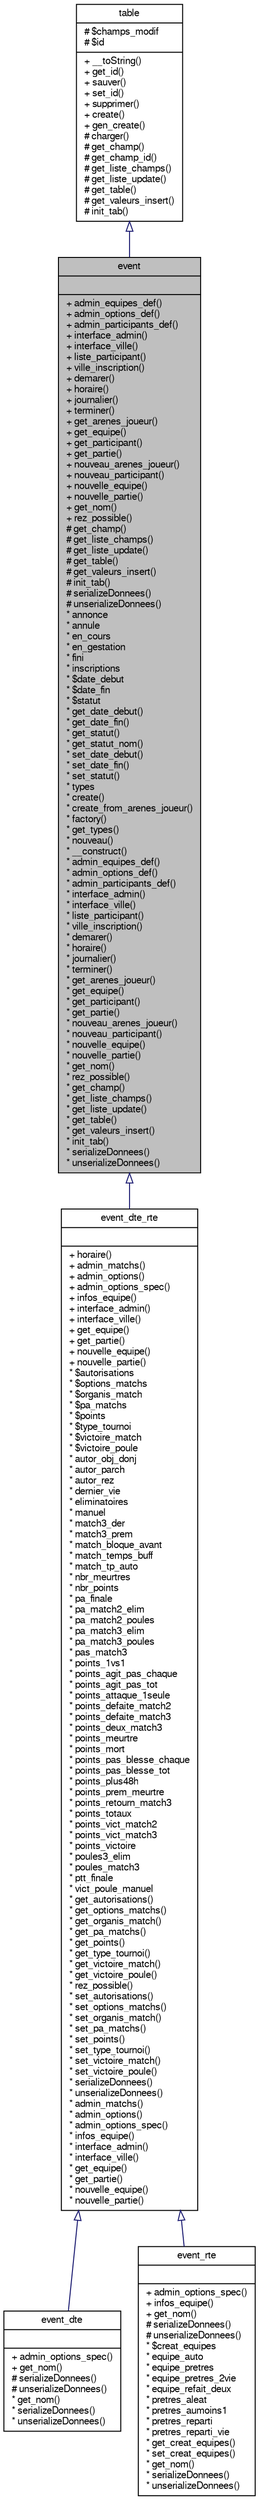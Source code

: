 digraph G
{
  bgcolor="transparent";
  edge [fontname="FreeSans",fontsize="10",labelfontname="FreeSans",labelfontsize="10"];
  node [fontname="FreeSans",fontsize="10",shape=record];
  Node1 [label="{event\n||+ admin_equipes_def()\l+ admin_options_def()\l+ admin_participants_def()\l+ interface_admin()\l+ interface_ville()\l+ liste_participant()\l+ ville_inscription()\l+ demarer()\l+ horaire()\l+ journalier()\l+ terminer()\l+ get_arenes_joueur()\l+ get_equipe()\l+ get_participant()\l+ get_partie()\l+ nouveau_arenes_joueur()\l+ nouveau_participant()\l+ nouvelle_equipe()\l+ nouvelle_partie()\l+ get_nom()\l+ rez_possible()\l# get_champ()\l# get_liste_champs()\l# get_liste_update()\l# get_table()\l# get_valeurs_insert()\l# init_tab()\l# serializeDonnees()\l# unserializeDonnees()\l* annonce\l* annule\l* en_cours\l* en_gestation\l* fini\l* inscriptions\l* $date_debut\l* $date_fin\l* $statut\l* get_date_debut()\l* get_date_fin()\l* get_statut()\l* get_statut_nom()\l* set_date_debut()\l* set_date_fin()\l* set_statut()\l* types\l* create()\l* create_from_arenes_joueur()\l* factory()\l* get_types()\l* nouveau()\l* __construct()\l* admin_equipes_def()\l* admin_options_def()\l* admin_participants_def()\l* interface_admin()\l* interface_ville()\l* liste_participant()\l* ville_inscription()\l* demarer()\l* horaire()\l* journalier()\l* terminer()\l* get_arenes_joueur()\l* get_equipe()\l* get_participant()\l* get_partie()\l* nouveau_arenes_joueur()\l* nouveau_participant()\l* nouvelle_equipe()\l* nouvelle_partie()\l* get_nom()\l* rez_possible()\l* get_champ()\l* get_liste_champs()\l* get_liste_update()\l* get_table()\l* get_valeurs_insert()\l* init_tab()\l* serializeDonnees()\l* unserializeDonnees()\l}",height=0.2,width=0.4,color="black", fillcolor="grey75", style="filled" fontcolor="black"];
  Node2 -> Node1 [dir=back,color="midnightblue",fontsize="10",style="solid",arrowtail="empty",fontname="FreeSans"];
  Node2 [label="{table\n|# $champs_modif\l# $id\l|+ __toString()\l+ get_id()\l+ sauver()\l+ set_id()\l+ supprimer()\l+ create()\l+ gen_create()\l# charger()\l# get_champ()\l# get_champ_id()\l# get_liste_champs()\l# get_liste_update()\l# get_table()\l# get_valeurs_insert()\l# init_tab()\l}",height=0.2,width=0.4,color="black",URL="$classtable.html",tooltip="Classe de base pour les objets représentant un élément d&#39;une table dans la..."];
  Node1 -> Node3 [dir=back,color="midnightblue",fontsize="10",style="solid",arrowtail="empty",fontname="FreeSans"];
  Node3 [label="{event_dte_rte\n||+ horaire()\l+ admin_matchs()\l+ admin_options()\l+ admin_options_spec()\l+ infos_equipe()\l+ interface_admin()\l+ interface_ville()\l+ get_equipe()\l+ get_partie()\l+ nouvelle_equipe()\l+ nouvelle_partie()\l* $autorisations\l* $options_matchs\l* $organis_match\l* $pa_matchs\l* $points\l* $type_tournoi\l* $victoire_match\l* $victoire_poule\l* autor_obj_donj\l* autor_parch\l* autor_rez\l* dernier_vie\l* eliminatoires\l* manuel\l* match3_der\l* match3_prem\l* match_bloque_avant\l* match_temps_buff\l* match_tp_auto\l* nbr_meurtres\l* nbr_points\l* pa_finale\l* pa_match2_elim\l* pa_match2_poules\l* pa_match3_elim\l* pa_match3_poules\l* pas_match3\l* points_1vs1\l* points_agit_pas_chaque\l* points_agit_pas_tot\l* points_attaque_1seule\l* points_defaite_match2\l* points_defaite_match3\l* points_deux_match3\l* points_meurtre\l* points_mort\l* points_pas_blesse_chaque\l* points_pas_blesse_tot\l* points_plus48h\l* points_prem_meurtre\l* points_retourn_match3\l* points_totaux\l* points_vict_match2\l* points_vict_match3\l* points_victoire\l* poules3_elim\l* poules_match3\l* ptt_finale\l* vict_poule_manuel\l* get_autorisations()\l* get_options_matchs()\l* get_organis_match()\l* get_pa_matchs()\l* get_points()\l* get_type_tournoi()\l* get_victoire_match()\l* get_victoire_poule()\l* rez_possible()\l* set_autorisations()\l* set_options_matchs()\l* set_organis_match()\l* set_pa_matchs()\l* set_points()\l* set_type_tournoi()\l* set_victoire_match()\l* set_victoire_poule()\l* serializeDonnees()\l* unserializeDonnees()\l* admin_matchs()\l* admin_options()\l* admin_options_spec()\l* infos_equipe()\l* interface_admin()\l* interface_ville()\l* get_equipe()\l* get_partie()\l* nouvelle_equipe()\l* nouvelle_partie()\l}",height=0.2,width=0.4,color="black",URL="$classevent__dte__rte.html",tooltip="Classe de base pour le DTE &amp; RTE Une équipe par royaume plus une équipe admin..."];
  Node3 -> Node4 [dir=back,color="midnightblue",fontsize="10",style="solid",arrowtail="empty",fontname="FreeSans"];
  Node4 [label="{event_dte\n||+ admin_options_spec()\l+ get_nom()\l# serializeDonnees()\l# unserializeDonnees()\l* get_nom()\l* serializeDonnees()\l* unserializeDonnees()\l}",height=0.2,width=0.4,color="black",URL="$classevent__dte.html",tooltip="Classe gérant un DTE Une équipe par royaume plus une équipe admin, s&#39;affrontent..."];
  Node3 -> Node5 [dir=back,color="midnightblue",fontsize="10",style="solid",arrowtail="empty",fontname="FreeSans"];
  Node5 [label="{event_rte\n||+ admin_options_spec()\l+ infos_equipe()\l+ get_nom()\l# serializeDonnees()\l# unserializeDonnees()\l* $creat_equipes\l* equipe_auto\l* equipe_pretres\l* equipe_pretres_2vie\l* equipe_refait_deux\l* pretres_aleat\l* pretres_aumoins1\l* pretres_reparti\l* pretres_reparti_vie\l* get_creat_equipes()\l* set_creat_equipes()\l* get_nom()\l* serializeDonnees()\l* unserializeDonnees()\l}",height=0.2,width=0.4,color="black",URL="$classevent__rte.html",tooltip="Classe gérant un RTE Similaire au DTE mais les équipes sont composés aléatoirement..."];
}
